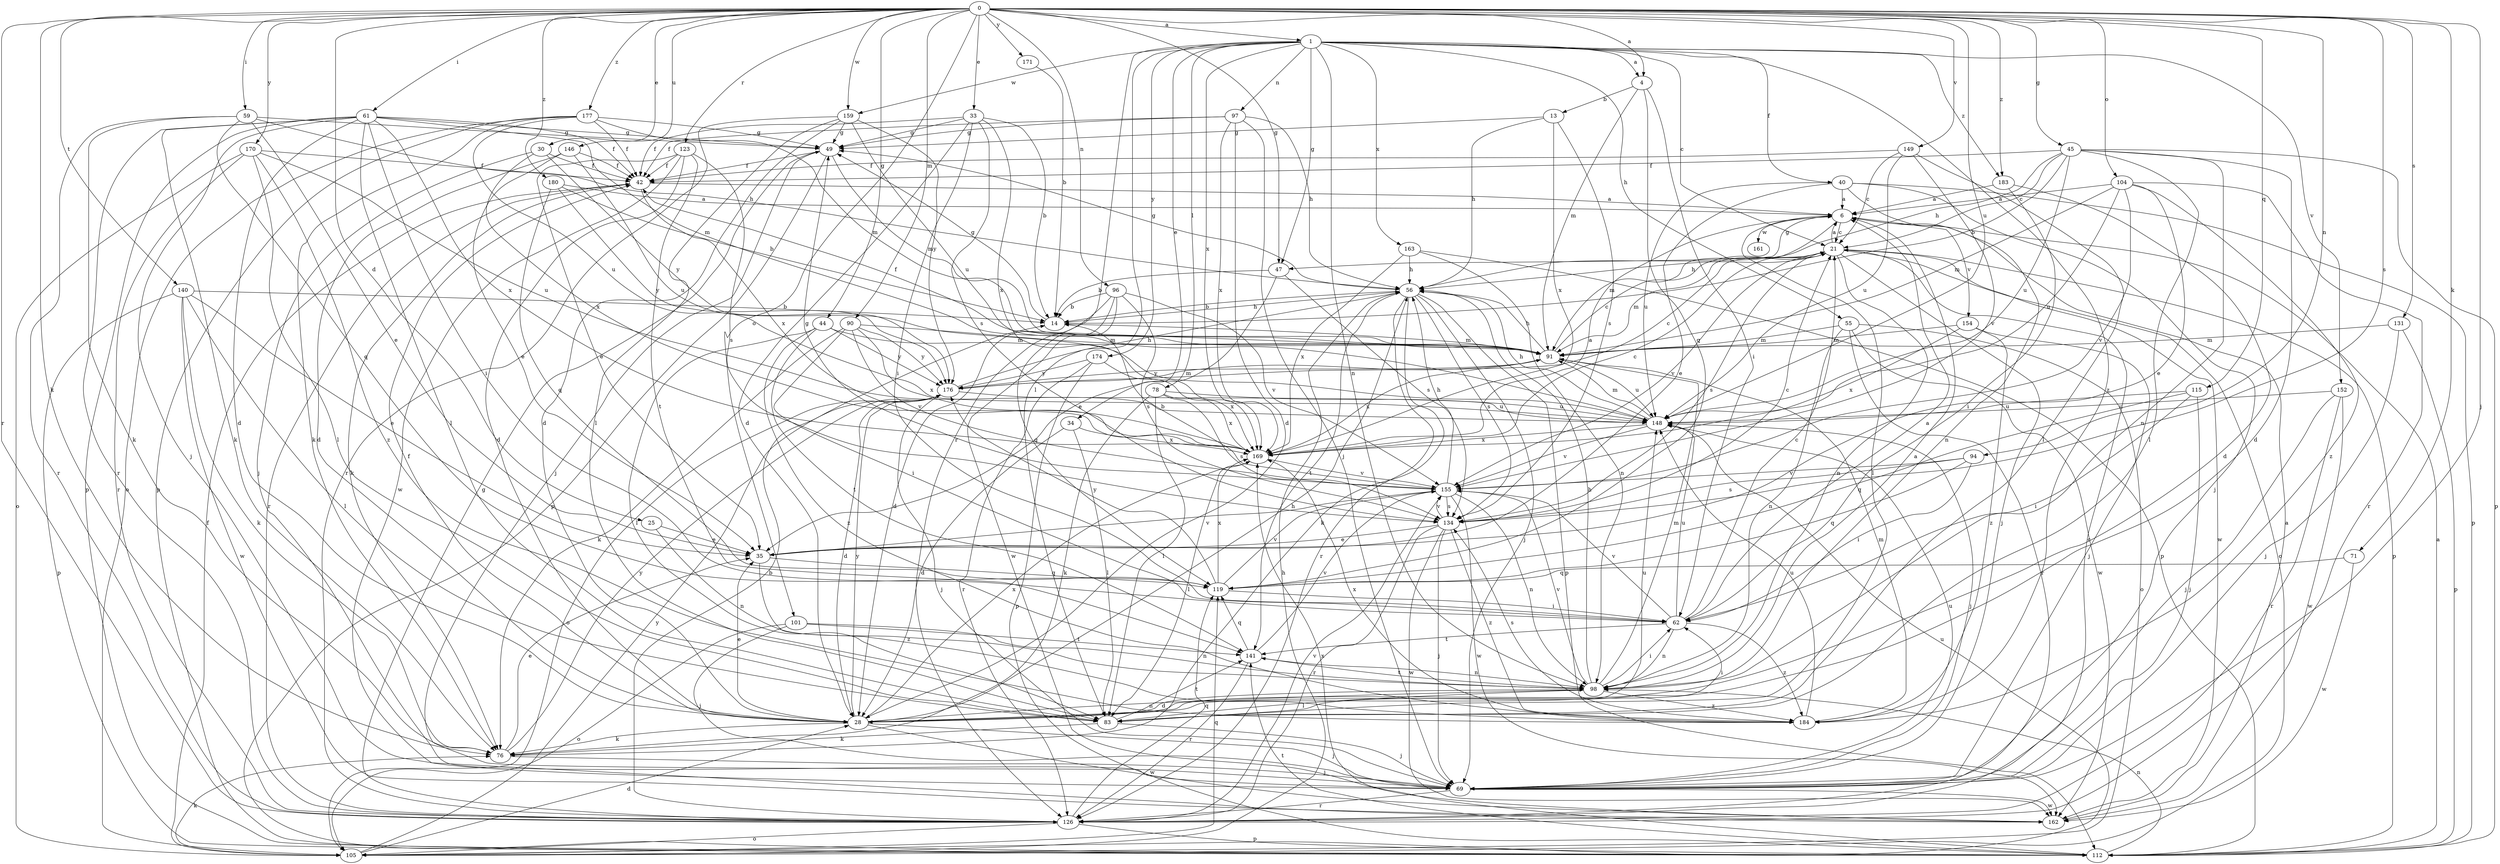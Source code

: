 strict digraph  {
0;
1;
4;
6;
13;
14;
21;
25;
28;
30;
33;
34;
35;
40;
42;
44;
45;
47;
49;
55;
56;
59;
61;
62;
69;
71;
76;
78;
83;
90;
91;
94;
96;
97;
98;
101;
104;
105;
112;
115;
119;
123;
126;
131;
134;
140;
141;
146;
148;
149;
152;
154;
155;
159;
161;
162;
163;
169;
170;
171;
174;
176;
177;
180;
183;
184;
0 -> 1  [label=a];
0 -> 4  [label=a];
0 -> 25  [label=d];
0 -> 30  [label=e];
0 -> 33  [label=e];
0 -> 44  [label=g];
0 -> 45  [label=g];
0 -> 47  [label=g];
0 -> 59  [label=i];
0 -> 61  [label=i];
0 -> 69  [label=j];
0 -> 71  [label=k];
0 -> 76  [label=k];
0 -> 90  [label=m];
0 -> 94  [label=n];
0 -> 96  [label=n];
0 -> 101  [label=o];
0 -> 104  [label=o];
0 -> 115  [label=q];
0 -> 123  [label=r];
0 -> 126  [label=r];
0 -> 131  [label=s];
0 -> 134  [label=s];
0 -> 140  [label=t];
0 -> 146  [label=u];
0 -> 148  [label=u];
0 -> 149  [label=v];
0 -> 159  [label=w];
0 -> 170  [label=y];
0 -> 171  [label=y];
0 -> 177  [label=z];
0 -> 180  [label=z];
0 -> 183  [label=z];
1 -> 4  [label=a];
1 -> 21  [label=c];
1 -> 34  [label=e];
1 -> 40  [label=f];
1 -> 47  [label=g];
1 -> 55  [label=h];
1 -> 78  [label=l];
1 -> 83  [label=l];
1 -> 97  [label=n];
1 -> 98  [label=n];
1 -> 126  [label=r];
1 -> 152  [label=v];
1 -> 159  [label=w];
1 -> 163  [label=x];
1 -> 169  [label=x];
1 -> 174  [label=y];
1 -> 183  [label=z];
1 -> 184  [label=z];
4 -> 13  [label=b];
4 -> 62  [label=i];
4 -> 91  [label=m];
4 -> 119  [label=q];
6 -> 21  [label=c];
6 -> 47  [label=g];
6 -> 83  [label=l];
6 -> 91  [label=m];
6 -> 154  [label=v];
6 -> 161  [label=w];
13 -> 49  [label=g];
13 -> 56  [label=h];
13 -> 134  [label=s];
13 -> 169  [label=x];
14 -> 49  [label=g];
14 -> 56  [label=h];
14 -> 91  [label=m];
21 -> 6  [label=a];
21 -> 56  [label=h];
21 -> 69  [label=j];
21 -> 91  [label=m];
21 -> 98  [label=n];
21 -> 105  [label=o];
21 -> 112  [label=p];
21 -> 134  [label=s];
21 -> 155  [label=v];
21 -> 162  [label=w];
25 -> 35  [label=e];
25 -> 98  [label=n];
28 -> 35  [label=e];
28 -> 42  [label=f];
28 -> 56  [label=h];
28 -> 69  [label=j];
28 -> 76  [label=k];
28 -> 98  [label=n];
28 -> 148  [label=u];
28 -> 162  [label=w];
28 -> 169  [label=x];
28 -> 176  [label=y];
30 -> 42  [label=f];
30 -> 69  [label=j];
30 -> 169  [label=x];
30 -> 176  [label=y];
33 -> 14  [label=b];
33 -> 28  [label=d];
33 -> 42  [label=f];
33 -> 49  [label=g];
33 -> 62  [label=i];
33 -> 134  [label=s];
33 -> 169  [label=x];
34 -> 28  [label=d];
34 -> 83  [label=l];
34 -> 169  [label=x];
35 -> 119  [label=q];
35 -> 155  [label=v];
35 -> 184  [label=z];
40 -> 6  [label=a];
40 -> 35  [label=e];
40 -> 69  [label=j];
40 -> 98  [label=n];
40 -> 112  [label=p];
40 -> 148  [label=u];
42 -> 6  [label=a];
42 -> 76  [label=k];
42 -> 126  [label=r];
42 -> 169  [label=x];
44 -> 83  [label=l];
44 -> 91  [label=m];
44 -> 141  [label=t];
44 -> 176  [label=y];
44 -> 184  [label=z];
45 -> 14  [label=b];
45 -> 21  [label=c];
45 -> 28  [label=d];
45 -> 42  [label=f];
45 -> 56  [label=h];
45 -> 83  [label=l];
45 -> 98  [label=n];
45 -> 112  [label=p];
45 -> 148  [label=u];
47 -> 14  [label=b];
47 -> 35  [label=e];
47 -> 134  [label=s];
49 -> 42  [label=f];
49 -> 69  [label=j];
49 -> 91  [label=m];
49 -> 112  [label=p];
55 -> 91  [label=m];
55 -> 98  [label=n];
55 -> 105  [label=o];
55 -> 126  [label=r];
55 -> 162  [label=w];
56 -> 14  [label=b];
56 -> 49  [label=g];
56 -> 69  [label=j];
56 -> 76  [label=k];
56 -> 112  [label=p];
56 -> 126  [label=r];
56 -> 134  [label=s];
56 -> 141  [label=t];
59 -> 35  [label=e];
59 -> 49  [label=g];
59 -> 56  [label=h];
59 -> 76  [label=k];
59 -> 119  [label=q];
59 -> 126  [label=r];
61 -> 28  [label=d];
61 -> 42  [label=f];
61 -> 49  [label=g];
61 -> 62  [label=i];
61 -> 69  [label=j];
61 -> 76  [label=k];
61 -> 83  [label=l];
61 -> 91  [label=m];
61 -> 112  [label=p];
61 -> 126  [label=r];
61 -> 169  [label=x];
62 -> 6  [label=a];
62 -> 21  [label=c];
62 -> 98  [label=n];
62 -> 141  [label=t];
62 -> 148  [label=u];
62 -> 155  [label=v];
62 -> 184  [label=z];
69 -> 126  [label=r];
69 -> 148  [label=u];
69 -> 162  [label=w];
71 -> 119  [label=q];
71 -> 162  [label=w];
76 -> 35  [label=e];
76 -> 69  [label=j];
76 -> 176  [label=y];
78 -> 76  [label=k];
78 -> 83  [label=l];
78 -> 134  [label=s];
78 -> 148  [label=u];
78 -> 169  [label=x];
83 -> 62  [label=i];
83 -> 69  [label=j];
83 -> 76  [label=k];
83 -> 141  [label=t];
90 -> 62  [label=i];
90 -> 76  [label=k];
90 -> 91  [label=m];
90 -> 155  [label=v];
90 -> 169  [label=x];
90 -> 176  [label=y];
91 -> 21  [label=c];
91 -> 42  [label=f];
91 -> 56  [label=h];
91 -> 148  [label=u];
91 -> 169  [label=x];
91 -> 176  [label=y];
94 -> 62  [label=i];
94 -> 119  [label=q];
94 -> 134  [label=s];
94 -> 155  [label=v];
96 -> 14  [label=b];
96 -> 28  [label=d];
96 -> 119  [label=q];
96 -> 134  [label=s];
96 -> 155  [label=v];
96 -> 162  [label=w];
97 -> 28  [label=d];
97 -> 42  [label=f];
97 -> 49  [label=g];
97 -> 56  [label=h];
97 -> 69  [label=j];
97 -> 169  [label=x];
98 -> 6  [label=a];
98 -> 28  [label=d];
98 -> 56  [label=h];
98 -> 62  [label=i];
98 -> 83  [label=l];
98 -> 91  [label=m];
98 -> 141  [label=t];
98 -> 155  [label=v];
98 -> 184  [label=z];
101 -> 69  [label=j];
101 -> 98  [label=n];
101 -> 105  [label=o];
101 -> 141  [label=t];
104 -> 6  [label=a];
104 -> 35  [label=e];
104 -> 91  [label=m];
104 -> 126  [label=r];
104 -> 148  [label=u];
104 -> 155  [label=v];
104 -> 184  [label=z];
105 -> 28  [label=d];
105 -> 42  [label=f];
105 -> 56  [label=h];
105 -> 76  [label=k];
105 -> 119  [label=q];
105 -> 148  [label=u];
105 -> 176  [label=y];
112 -> 6  [label=a];
112 -> 98  [label=n];
112 -> 141  [label=t];
112 -> 169  [label=x];
115 -> 62  [label=i];
115 -> 69  [label=j];
115 -> 119  [label=q];
115 -> 148  [label=u];
119 -> 62  [label=i];
119 -> 155  [label=v];
119 -> 169  [label=x];
119 -> 176  [label=y];
123 -> 28  [label=d];
123 -> 35  [label=e];
123 -> 42  [label=f];
123 -> 134  [label=s];
123 -> 141  [label=t];
123 -> 162  [label=w];
126 -> 14  [label=b];
126 -> 21  [label=c];
126 -> 49  [label=g];
126 -> 105  [label=o];
126 -> 112  [label=p];
126 -> 119  [label=q];
126 -> 155  [label=v];
131 -> 69  [label=j];
131 -> 91  [label=m];
131 -> 112  [label=p];
134 -> 21  [label=c];
134 -> 35  [label=e];
134 -> 69  [label=j];
134 -> 126  [label=r];
134 -> 155  [label=v];
134 -> 162  [label=w];
134 -> 184  [label=z];
140 -> 14  [label=b];
140 -> 35  [label=e];
140 -> 76  [label=k];
140 -> 83  [label=l];
140 -> 112  [label=p];
140 -> 162  [label=w];
141 -> 98  [label=n];
141 -> 119  [label=q];
141 -> 126  [label=r];
141 -> 155  [label=v];
146 -> 28  [label=d];
146 -> 35  [label=e];
146 -> 42  [label=f];
146 -> 148  [label=u];
148 -> 56  [label=h];
148 -> 69  [label=j];
148 -> 91  [label=m];
148 -> 155  [label=v];
148 -> 169  [label=x];
149 -> 21  [label=c];
149 -> 42  [label=f];
149 -> 83  [label=l];
149 -> 148  [label=u];
149 -> 155  [label=v];
152 -> 69  [label=j];
152 -> 126  [label=r];
152 -> 148  [label=u];
152 -> 162  [label=w];
154 -> 69  [label=j];
154 -> 91  [label=m];
154 -> 169  [label=x];
154 -> 184  [label=z];
155 -> 14  [label=b];
155 -> 49  [label=g];
155 -> 56  [label=h];
155 -> 98  [label=n];
155 -> 134  [label=s];
155 -> 162  [label=w];
159 -> 28  [label=d];
159 -> 49  [label=g];
159 -> 83  [label=l];
159 -> 126  [label=r];
159 -> 148  [label=u];
159 -> 176  [label=y];
162 -> 6  [label=a];
163 -> 56  [label=h];
163 -> 98  [label=n];
163 -> 112  [label=p];
163 -> 169  [label=x];
169 -> 6  [label=a];
169 -> 21  [label=c];
169 -> 83  [label=l];
169 -> 155  [label=v];
170 -> 42  [label=f];
170 -> 83  [label=l];
170 -> 105  [label=o];
170 -> 126  [label=r];
170 -> 148  [label=u];
170 -> 184  [label=z];
171 -> 14  [label=b];
174 -> 112  [label=p];
174 -> 126  [label=r];
174 -> 169  [label=x];
174 -> 176  [label=y];
176 -> 21  [label=c];
176 -> 28  [label=d];
176 -> 56  [label=h];
176 -> 69  [label=j];
176 -> 91  [label=m];
176 -> 105  [label=o];
176 -> 148  [label=u];
177 -> 42  [label=f];
177 -> 49  [label=g];
177 -> 76  [label=k];
177 -> 91  [label=m];
177 -> 105  [label=o];
177 -> 112  [label=p];
177 -> 148  [label=u];
180 -> 6  [label=a];
180 -> 14  [label=b];
180 -> 119  [label=q];
180 -> 176  [label=y];
183 -> 6  [label=a];
183 -> 28  [label=d];
183 -> 62  [label=i];
184 -> 91  [label=m];
184 -> 134  [label=s];
184 -> 148  [label=u];
184 -> 169  [label=x];
}
